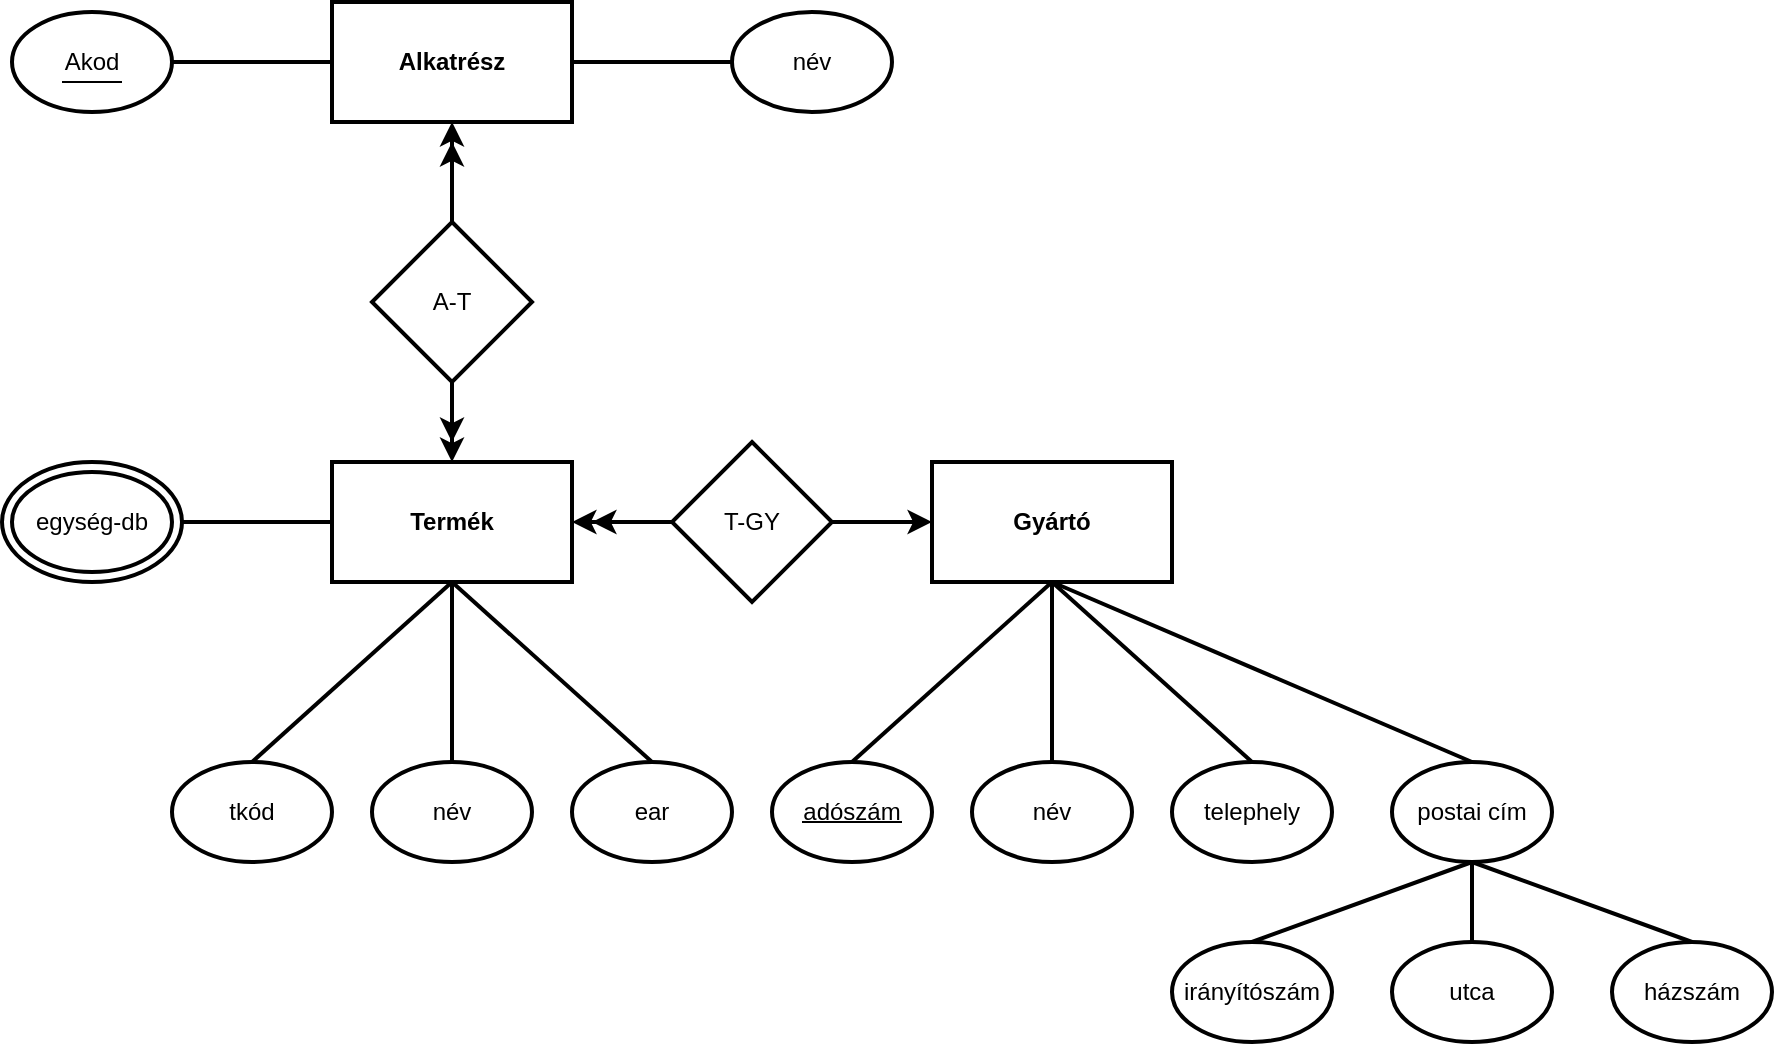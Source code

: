 <mxfile version="26.0.16">
  <diagram name="1 oldal" id="pmFwLKqt7-6VzBFXsTF3">
    <mxGraphModel dx="488" dy="1513" grid="1" gridSize="10" guides="1" tooltips="1" connect="1" arrows="1" fold="1" page="1" pageScale="1" pageWidth="827" pageHeight="1169" math="0" shadow="0">
      <root>
        <mxCell id="0" />
        <mxCell id="1" parent="0" />
        <mxCell id="nsYyZSQY54Bo-bGTWBWe-1" value="" style="ellipse;whiteSpace=wrap;html=1;strokeWidth=2;" parent="1" vertex="1">
          <mxGeometry x="5" y="180" width="90" height="60" as="geometry" />
        </mxCell>
        <mxCell id="p32mZgeGMVEFdkPh0mpe-2" value="&lt;b&gt;Termék&lt;/b&gt;" style="rounded=0;whiteSpace=wrap;html=1;strokeWidth=2;" parent="1" vertex="1">
          <mxGeometry x="170" y="180" width="120" height="60" as="geometry" />
        </mxCell>
        <mxCell id="p32mZgeGMVEFdkPh0mpe-3" value="&lt;b&gt;Gyártó&lt;/b&gt;" style="rounded=0;whiteSpace=wrap;html=1;strokeWidth=2;" parent="1" vertex="1">
          <mxGeometry x="470" y="180" width="120" height="60" as="geometry" />
        </mxCell>
        <mxCell id="p32mZgeGMVEFdkPh0mpe-8" value="adószám" style="ellipse;whiteSpace=wrap;html=1;strokeWidth=2;" parent="1" vertex="1">
          <mxGeometry x="390" y="330" width="80" height="50" as="geometry" />
        </mxCell>
        <mxCell id="p32mZgeGMVEFdkPh0mpe-9" value="név" style="ellipse;whiteSpace=wrap;html=1;strokeWidth=2;" parent="1" vertex="1">
          <mxGeometry x="490" y="330" width="80" height="50" as="geometry" />
        </mxCell>
        <mxCell id="p32mZgeGMVEFdkPh0mpe-10" value="telephely" style="ellipse;whiteSpace=wrap;html=1;strokeWidth=2;" parent="1" vertex="1">
          <mxGeometry x="590" y="330" width="80" height="50" as="geometry" />
        </mxCell>
        <mxCell id="p32mZgeGMVEFdkPh0mpe-11" value="tkód" style="ellipse;whiteSpace=wrap;html=1;strokeWidth=2;" parent="1" vertex="1">
          <mxGeometry x="90" y="330" width="80" height="50" as="geometry" />
        </mxCell>
        <mxCell id="p32mZgeGMVEFdkPh0mpe-12" value="ear" style="ellipse;whiteSpace=wrap;html=1;strokeWidth=2;" parent="1" vertex="1">
          <mxGeometry x="290" y="330" width="80" height="50" as="geometry" />
        </mxCell>
        <mxCell id="p32mZgeGMVEFdkPh0mpe-13" value="név" style="ellipse;whiteSpace=wrap;html=1;strokeWidth=2;" parent="1" vertex="1">
          <mxGeometry x="190" y="330" width="80" height="50" as="geometry" />
        </mxCell>
        <mxCell id="p32mZgeGMVEFdkPh0mpe-14" value="" style="endArrow=none;html=1;rounded=0;exitX=0.5;exitY=0;exitDx=0;exitDy=0;entryX=0.5;entryY=1;entryDx=0;entryDy=0;strokeWidth=2;" parent="1" source="p32mZgeGMVEFdkPh0mpe-11" target="p32mZgeGMVEFdkPh0mpe-2" edge="1">
          <mxGeometry width="50" height="50" relative="1" as="geometry">
            <mxPoint x="380" y="270" as="sourcePoint" />
            <mxPoint x="430" y="220" as="targetPoint" />
          </mxGeometry>
        </mxCell>
        <mxCell id="p32mZgeGMVEFdkPh0mpe-15" value="" style="endArrow=none;html=1;rounded=0;exitX=0.5;exitY=0;exitDx=0;exitDy=0;entryX=0.5;entryY=1;entryDx=0;entryDy=0;strokeWidth=2;" parent="1" source="p32mZgeGMVEFdkPh0mpe-13" target="p32mZgeGMVEFdkPh0mpe-2" edge="1">
          <mxGeometry width="50" height="50" relative="1" as="geometry">
            <mxPoint x="380" y="270" as="sourcePoint" />
            <mxPoint x="430" y="220" as="targetPoint" />
          </mxGeometry>
        </mxCell>
        <mxCell id="p32mZgeGMVEFdkPh0mpe-16" value="" style="endArrow=none;html=1;rounded=0;exitX=0.5;exitY=0;exitDx=0;exitDy=0;entryX=0.5;entryY=1;entryDx=0;entryDy=0;strokeWidth=2;" parent="1" source="p32mZgeGMVEFdkPh0mpe-12" target="p32mZgeGMVEFdkPh0mpe-2" edge="1">
          <mxGeometry width="50" height="50" relative="1" as="geometry">
            <mxPoint x="380" y="270" as="sourcePoint" />
            <mxPoint x="430" y="220" as="targetPoint" />
          </mxGeometry>
        </mxCell>
        <mxCell id="p32mZgeGMVEFdkPh0mpe-17" value="" style="endArrow=none;html=1;rounded=0;exitX=0.5;exitY=0;exitDx=0;exitDy=0;entryX=0.5;entryY=1;entryDx=0;entryDy=0;strokeWidth=2;" parent="1" source="p32mZgeGMVEFdkPh0mpe-8" target="p32mZgeGMVEFdkPh0mpe-3" edge="1">
          <mxGeometry width="50" height="50" relative="1" as="geometry">
            <mxPoint x="380" y="270" as="sourcePoint" />
            <mxPoint x="430" y="220" as="targetPoint" />
          </mxGeometry>
        </mxCell>
        <mxCell id="p32mZgeGMVEFdkPh0mpe-18" value="" style="endArrow=none;html=1;rounded=0;exitX=0.5;exitY=0;exitDx=0;exitDy=0;entryX=0.5;entryY=1;entryDx=0;entryDy=0;strokeWidth=2;" parent="1" source="p32mZgeGMVEFdkPh0mpe-9" target="p32mZgeGMVEFdkPh0mpe-3" edge="1">
          <mxGeometry width="50" height="50" relative="1" as="geometry">
            <mxPoint x="380" y="270" as="sourcePoint" />
            <mxPoint x="430" y="220" as="targetPoint" />
          </mxGeometry>
        </mxCell>
        <mxCell id="p32mZgeGMVEFdkPh0mpe-19" value="" style="endArrow=none;html=1;rounded=0;exitX=0.5;exitY=0;exitDx=0;exitDy=0;entryX=0.5;entryY=1;entryDx=0;entryDy=0;strokeWidth=2;" parent="1" source="p32mZgeGMVEFdkPh0mpe-10" target="p32mZgeGMVEFdkPh0mpe-3" edge="1">
          <mxGeometry width="50" height="50" relative="1" as="geometry">
            <mxPoint x="380" y="270" as="sourcePoint" />
            <mxPoint x="430" y="220" as="targetPoint" />
          </mxGeometry>
        </mxCell>
        <mxCell id="p32mZgeGMVEFdkPh0mpe-6" value="T-GY" style="rhombus;whiteSpace=wrap;html=1;strokeWidth=2;" parent="1" vertex="1">
          <mxGeometry x="340" y="170" width="80" height="80" as="geometry" />
        </mxCell>
        <mxCell id="p32mZgeGMVEFdkPh0mpe-25" value="" style="endArrow=none;html=1;rounded=0;exitX=0;exitY=0.5;exitDx=0;exitDy=0;entryX=1;entryY=0.5;entryDx=0;entryDy=0;" parent="1" source="p32mZgeGMVEFdkPh0mpe-3" target="p32mZgeGMVEFdkPh0mpe-6" edge="1">
          <mxGeometry width="50" height="50" relative="1" as="geometry">
            <mxPoint x="330" y="300" as="sourcePoint" />
            <mxPoint x="380" y="250" as="targetPoint" />
          </mxGeometry>
        </mxCell>
        <mxCell id="p32mZgeGMVEFdkPh0mpe-26" value="" style="endArrow=classic;html=1;rounded=0;exitX=0;exitY=0.5;exitDx=0;exitDy=0;entryX=1;entryY=0.5;entryDx=0;entryDy=0;strokeWidth=2;" parent="1" source="p32mZgeGMVEFdkPh0mpe-6" target="p32mZgeGMVEFdkPh0mpe-2" edge="1">
          <mxGeometry width="50" height="50" relative="1" as="geometry">
            <mxPoint x="330" y="300" as="sourcePoint" />
            <mxPoint x="380" y="250" as="targetPoint" />
          </mxGeometry>
        </mxCell>
        <mxCell id="p32mZgeGMVEFdkPh0mpe-27" value="" style="endArrow=classic;html=1;rounded=0;exitX=0;exitY=0.5;exitDx=0;exitDy=0;strokeWidth=2;" parent="1" source="p32mZgeGMVEFdkPh0mpe-6" edge="1">
          <mxGeometry width="50" height="50" relative="1" as="geometry">
            <mxPoint x="330" y="300" as="sourcePoint" />
            <mxPoint x="300" y="210" as="targetPoint" />
          </mxGeometry>
        </mxCell>
        <mxCell id="p32mZgeGMVEFdkPh0mpe-28" value="" style="endArrow=classic;html=1;rounded=0;exitX=1;exitY=0.5;exitDx=0;exitDy=0;entryX=0;entryY=0.5;entryDx=0;entryDy=0;strokeWidth=2;" parent="1" source="p32mZgeGMVEFdkPh0mpe-6" target="p32mZgeGMVEFdkPh0mpe-3" edge="1">
          <mxGeometry width="50" height="50" relative="1" as="geometry">
            <mxPoint x="330" y="300" as="sourcePoint" />
            <mxPoint x="380" y="250" as="targetPoint" />
          </mxGeometry>
        </mxCell>
        <mxCell id="p32mZgeGMVEFdkPh0mpe-32" value="postai cím" style="ellipse;whiteSpace=wrap;html=1;strokeWidth=2;" parent="1" vertex="1">
          <mxGeometry x="700" y="330" width="80" height="50" as="geometry" />
        </mxCell>
        <mxCell id="p32mZgeGMVEFdkPh0mpe-34" value="irányítószám" style="ellipse;whiteSpace=wrap;html=1;strokeWidth=2;" parent="1" vertex="1">
          <mxGeometry x="590" y="420" width="80" height="50" as="geometry" />
        </mxCell>
        <mxCell id="p32mZgeGMVEFdkPh0mpe-35" value="utca" style="ellipse;whiteSpace=wrap;html=1;strokeWidth=2;" parent="1" vertex="1">
          <mxGeometry x="700" y="420" width="80" height="50" as="geometry" />
        </mxCell>
        <mxCell id="p32mZgeGMVEFdkPh0mpe-36" value="házszám" style="ellipse;whiteSpace=wrap;html=1;strokeWidth=2;" parent="1" vertex="1">
          <mxGeometry x="810" y="420" width="80" height="50" as="geometry" />
        </mxCell>
        <mxCell id="p32mZgeGMVEFdkPh0mpe-38" value="" style="endArrow=none;html=1;rounded=0;exitX=0.5;exitY=0;exitDx=0;exitDy=0;entryX=0.5;entryY=1;entryDx=0;entryDy=0;strokeWidth=2;" parent="1" source="p32mZgeGMVEFdkPh0mpe-35" target="p32mZgeGMVEFdkPh0mpe-32" edge="1">
          <mxGeometry width="50" height="50" relative="1" as="geometry">
            <mxPoint x="570" y="530" as="sourcePoint" />
            <mxPoint x="620" y="480" as="targetPoint" />
          </mxGeometry>
        </mxCell>
        <mxCell id="p32mZgeGMVEFdkPh0mpe-40" value="" style="endArrow=none;html=1;rounded=0;exitX=0.5;exitY=0;exitDx=0;exitDy=0;entryX=0.5;entryY=1;entryDx=0;entryDy=0;strokeWidth=2;" parent="1" source="p32mZgeGMVEFdkPh0mpe-32" target="p32mZgeGMVEFdkPh0mpe-3" edge="1">
          <mxGeometry width="50" height="50" relative="1" as="geometry">
            <mxPoint x="460" y="420" as="sourcePoint" />
            <mxPoint x="510" y="370" as="targetPoint" />
          </mxGeometry>
        </mxCell>
        <mxCell id="p32mZgeGMVEFdkPh0mpe-41" value="" style="endArrow=none;html=1;rounded=0;exitX=0.5;exitY=0;exitDx=0;exitDy=0;entryX=0.5;entryY=1;entryDx=0;entryDy=0;strokeWidth=2;" parent="1" source="p32mZgeGMVEFdkPh0mpe-34" target="p32mZgeGMVEFdkPh0mpe-32" edge="1">
          <mxGeometry width="50" height="50" relative="1" as="geometry">
            <mxPoint x="460" y="420" as="sourcePoint" />
            <mxPoint x="510" y="370" as="targetPoint" />
          </mxGeometry>
        </mxCell>
        <mxCell id="p32mZgeGMVEFdkPh0mpe-42" value="" style="endArrow=none;html=1;rounded=0;exitX=0.5;exitY=0;exitDx=0;exitDy=0;strokeWidth=2;" parent="1" source="p32mZgeGMVEFdkPh0mpe-36" edge="1">
          <mxGeometry width="50" height="50" relative="1" as="geometry">
            <mxPoint x="460" y="420" as="sourcePoint" />
            <mxPoint x="740" y="380" as="targetPoint" />
          </mxGeometry>
        </mxCell>
        <mxCell id="p32mZgeGMVEFdkPh0mpe-43" value="egység-db" style="ellipse;whiteSpace=wrap;html=1;perimeterSpacing=0;strokeWidth=2;" parent="1" vertex="1">
          <mxGeometry x="10" y="185" width="80" height="50" as="geometry" />
        </mxCell>
        <mxCell id="p32mZgeGMVEFdkPh0mpe-46" value="" style="endArrow=none;html=1;rounded=0;exitX=0;exitY=0.5;exitDx=0;exitDy=0;strokeWidth=2;entryX=1;entryY=0.5;entryDx=0;entryDy=0;" parent="1" source="p32mZgeGMVEFdkPh0mpe-2" target="nsYyZSQY54Bo-bGTWBWe-1" edge="1">
          <mxGeometry width="50" height="50" relative="1" as="geometry">
            <mxPoint x="460" y="210" as="sourcePoint" />
            <mxPoint x="110" y="230" as="targetPoint" />
          </mxGeometry>
        </mxCell>
        <mxCell id="p32mZgeGMVEFdkPh0mpe-47" value="&lt;b&gt;Alkatrész&lt;/b&gt;" style="rounded=0;whiteSpace=wrap;html=1;strokeWidth=2;" parent="1" vertex="1">
          <mxGeometry x="170" y="-50" width="120" height="60" as="geometry" />
        </mxCell>
        <mxCell id="p32mZgeGMVEFdkPh0mpe-48" value="A-T" style="rhombus;whiteSpace=wrap;html=1;strokeWidth=2;" parent="1" vertex="1">
          <mxGeometry x="190" y="60" width="80" height="80" as="geometry" />
        </mxCell>
        <mxCell id="p32mZgeGMVEFdkPh0mpe-49" value="" style="endArrow=classic;html=1;rounded=0;entryX=0.5;entryY=1;entryDx=0;entryDy=0;exitX=0.5;exitY=0;exitDx=0;exitDy=0;strokeWidth=2;" parent="1" source="p32mZgeGMVEFdkPh0mpe-48" target="p32mZgeGMVEFdkPh0mpe-47" edge="1">
          <mxGeometry width="50" height="50" relative="1" as="geometry">
            <mxPoint x="460" y="160" as="sourcePoint" />
            <mxPoint x="510" y="110" as="targetPoint" />
          </mxGeometry>
        </mxCell>
        <mxCell id="p32mZgeGMVEFdkPh0mpe-50" value="" style="endArrow=classic;html=1;rounded=0;exitX=0.5;exitY=0;exitDx=0;exitDy=0;strokeWidth=2;" parent="1" source="p32mZgeGMVEFdkPh0mpe-48" edge="1">
          <mxGeometry width="50" height="50" relative="1" as="geometry">
            <mxPoint x="460" y="160" as="sourcePoint" />
            <mxPoint x="230" y="20" as="targetPoint" />
          </mxGeometry>
        </mxCell>
        <mxCell id="p32mZgeGMVEFdkPh0mpe-51" value="" style="endArrow=classic;html=1;rounded=0;exitX=0.5;exitY=1;exitDx=0;exitDy=0;entryX=0.5;entryY=0;entryDx=0;entryDy=0;strokeWidth=2;" parent="1" source="p32mZgeGMVEFdkPh0mpe-48" target="p32mZgeGMVEFdkPh0mpe-2" edge="1">
          <mxGeometry width="50" height="50" relative="1" as="geometry">
            <mxPoint x="460" y="160" as="sourcePoint" />
            <mxPoint x="510" y="110" as="targetPoint" />
          </mxGeometry>
        </mxCell>
        <mxCell id="p32mZgeGMVEFdkPh0mpe-52" value="Akod" style="ellipse;whiteSpace=wrap;html=1;strokeWidth=2;" parent="1" vertex="1">
          <mxGeometry x="10" y="-45" width="80" height="50" as="geometry" />
        </mxCell>
        <mxCell id="p32mZgeGMVEFdkPh0mpe-53" value="név" style="ellipse;whiteSpace=wrap;html=1;strokeWidth=2;" parent="1" vertex="1">
          <mxGeometry x="370" y="-45" width="80" height="50" as="geometry" />
        </mxCell>
        <mxCell id="p32mZgeGMVEFdkPh0mpe-56" value="" style="endArrow=none;html=1;rounded=0;exitX=1;exitY=0.5;exitDx=0;exitDy=0;entryX=0;entryY=0.5;entryDx=0;entryDy=0;strokeWidth=2;" parent="1" source="p32mZgeGMVEFdkPh0mpe-52" target="p32mZgeGMVEFdkPh0mpe-47" edge="1">
          <mxGeometry width="50" height="50" relative="1" as="geometry">
            <mxPoint x="180" y="120" as="sourcePoint" />
            <mxPoint x="230" y="70" as="targetPoint" />
          </mxGeometry>
        </mxCell>
        <mxCell id="p32mZgeGMVEFdkPh0mpe-57" value="" style="endArrow=none;html=1;rounded=0;exitX=1;exitY=0.5;exitDx=0;exitDy=0;entryX=0;entryY=0.5;entryDx=0;entryDy=0;strokeWidth=2;" parent="1" source="p32mZgeGMVEFdkPh0mpe-47" target="p32mZgeGMVEFdkPh0mpe-53" edge="1">
          <mxGeometry width="50" height="50" relative="1" as="geometry">
            <mxPoint x="180" y="120" as="sourcePoint" />
            <mxPoint x="230" y="70" as="targetPoint" />
          </mxGeometry>
        </mxCell>
        <mxCell id="zoxWNjg0ht5EK-swDTJp-1" value="" style="endArrow=none;html=1;rounded=0;" parent="1" edge="1">
          <mxGeometry width="50" height="50" relative="1" as="geometry">
            <mxPoint x="35" y="-10" as="sourcePoint" />
            <mxPoint x="65" y="-10" as="targetPoint" />
          </mxGeometry>
        </mxCell>
        <mxCell id="zoxWNjg0ht5EK-swDTJp-2" value="" style="endArrow=none;html=1;rounded=0;" parent="1" edge="1">
          <mxGeometry width="50" height="50" relative="1" as="geometry">
            <mxPoint x="405" y="360" as="sourcePoint" />
            <mxPoint x="455" y="360" as="targetPoint" />
          </mxGeometry>
        </mxCell>
        <mxCell id="LS3SPn0GLYXlMfUQh11N-1" value="" style="endArrow=classic;html=1;rounded=0;exitX=0.5;exitY=1;exitDx=0;exitDy=0;strokeWidth=2;" edge="1" parent="1" source="p32mZgeGMVEFdkPh0mpe-48">
          <mxGeometry width="50" height="50" relative="1" as="geometry">
            <mxPoint x="240" y="120" as="sourcePoint" />
            <mxPoint x="230" y="170" as="targetPoint" />
          </mxGeometry>
        </mxCell>
      </root>
    </mxGraphModel>
  </diagram>
</mxfile>
